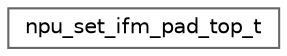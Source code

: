 digraph "Graphical Class Hierarchy"
{
 // LATEX_PDF_SIZE
  bgcolor="transparent";
  edge [fontname=Helvetica,fontsize=10,labelfontname=Helvetica,labelfontsize=10];
  node [fontname=Helvetica,fontsize=10,shape=box,height=0.2,width=0.4];
  rankdir="LR";
  Node0 [id="Node000000",label="npu_set_ifm_pad_top_t",height=0.2,width=0.4,color="grey40", fillcolor="white", style="filled",URL="$structnpu__set__ifm__pad__top__t.html",tooltip=" "];
}
